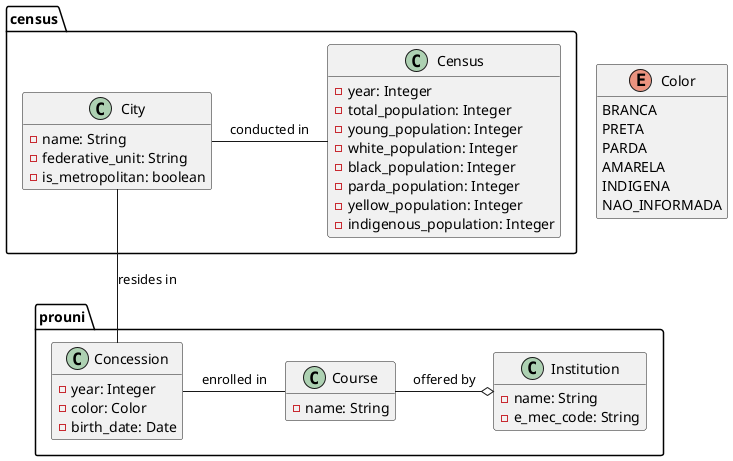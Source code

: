 @startuml bakery

hide empty members

namespace census {

    class City {
        - name: String
        - federative_unit: String
        - is_metropolitan: boolean
    }

    class Census{
        - year: Integer
        - total_population: Integer
        - young_population: Integer
        - white_population: Integer
        - black_population: Integer
        - parda_population: Integer
        - yellow_population: Integer
        - indigenous_population: Integer
    }
    Census -l- City : "conducted in"

}

enum Color {
    BRANCA
    PRETA
    PARDA
    AMARELA
    INDIGENA
    NAO_INFORMADA
}

namespace prouni {

    class Institution {
        - name: String
        - e_mec_code: String
    }

    class Course {
        - name: String
    }
    Course -o Institution : "offered by"

    class Concession {
        - year: Integer
        - color: Color
        - birth_date: Date
    }
    Concession -u- City : "resides in"
    Concession - Course : "enrolled in"

}

@enduml
